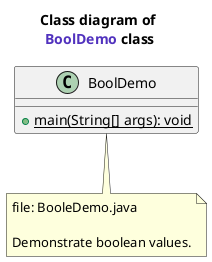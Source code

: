 @startuml
title Class diagram of \n<font name=monospace><color #5132be>BoolDemo</color></font> class

class BoolDemo {
    {method} + {static} main(String[] args): void
}
note bottom of BoolDemo
    file: BooleDemo.java

    Demonstrate boolean values.
end note
@enduml